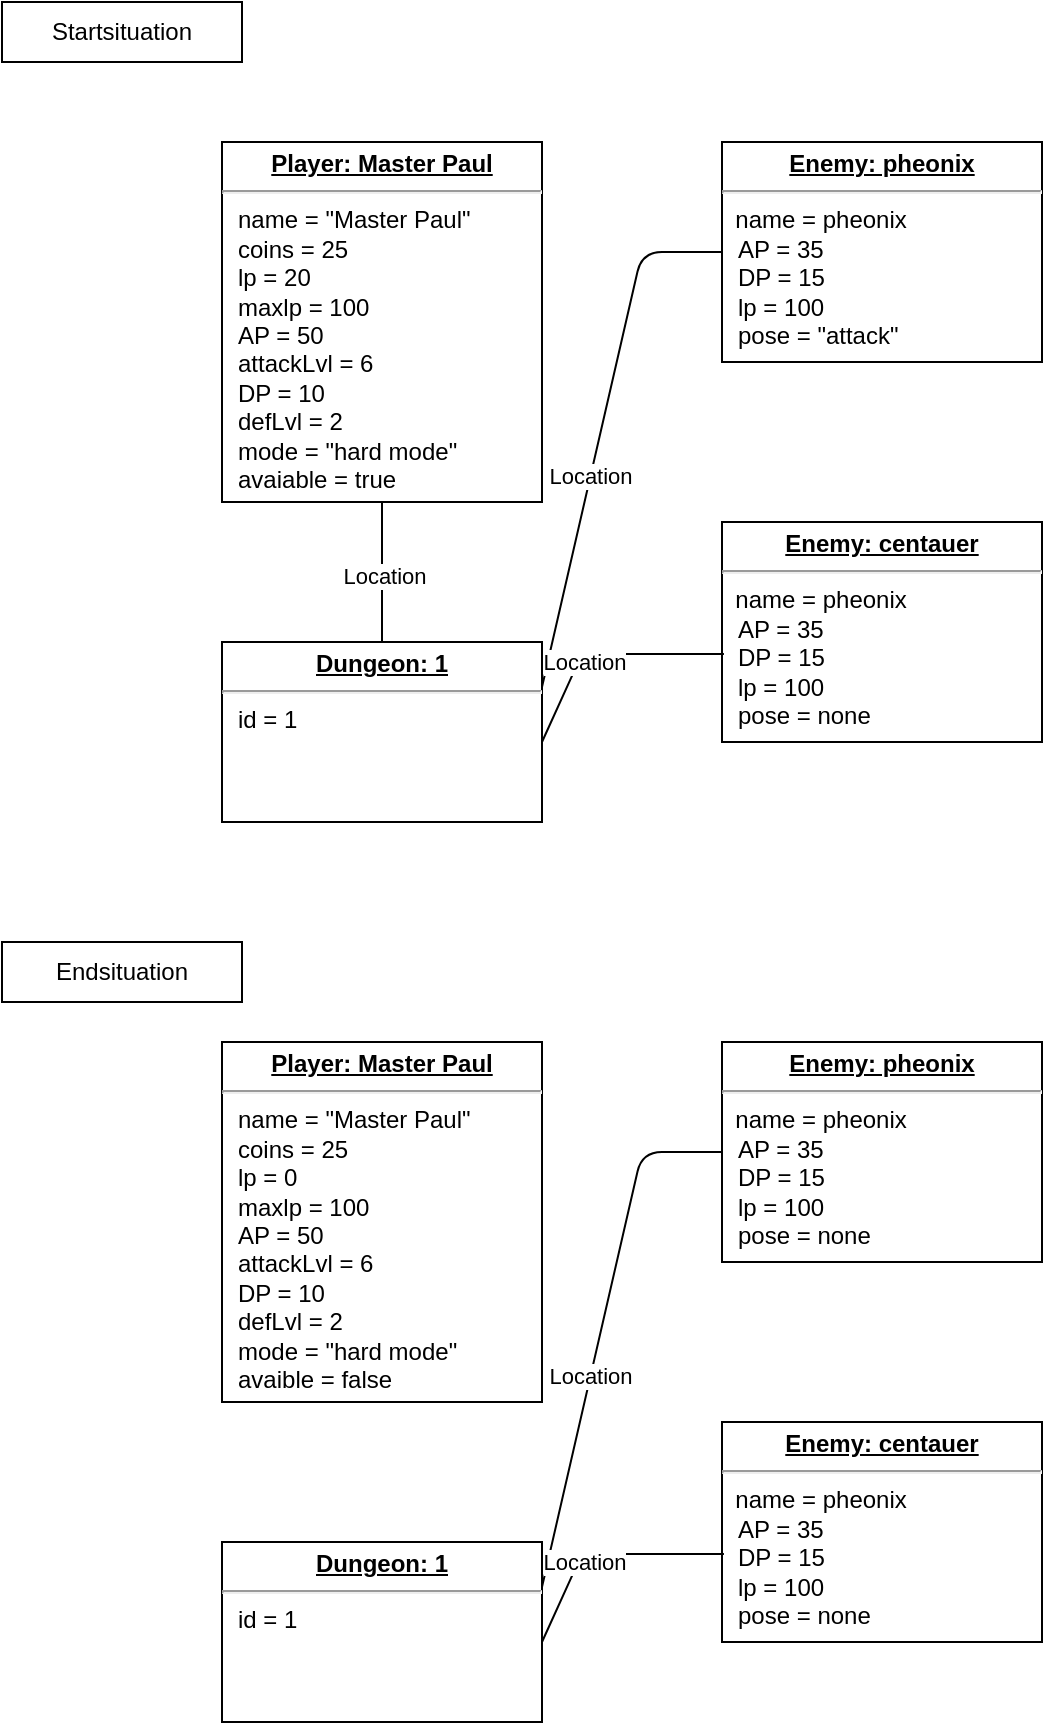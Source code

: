 <mxfile version="13.9.7" type="github">
  <diagram id="C5RBs43oDa-KdzZeNtuy" name="Page-1">
    <mxGraphModel dx="660" dy="949" grid="1" gridSize="10" guides="1" tooltips="1" connect="1" arrows="1" fold="1" page="1" pageScale="1" pageWidth="827" pageHeight="1169" math="0" shadow="0">
      <root>
        <mxCell id="WIyWlLk6GJQsqaUBKTNV-0" />
        <mxCell id="WIyWlLk6GJQsqaUBKTNV-1" parent="WIyWlLk6GJQsqaUBKTNV-0" />
        <mxCell id="Z8ADr5YYu6DzeI9jzL3d-13" value="&lt;p style=&quot;margin: 0px ; margin-top: 4px ; text-align: center ; text-decoration: underline&quot;&gt;&lt;b&gt;Player: Master Paul&lt;/b&gt;&lt;br&gt;&lt;/p&gt;&lt;hr&gt;&lt;p style=&quot;margin: 0px ; margin-left: 8px&quot;&gt;name = &quot;Master Paul&quot;&lt;br&gt;coins = 25&lt;/p&gt;&lt;p style=&quot;margin: 0px ; margin-left: 8px&quot;&gt;lp = 20&lt;/p&gt;&lt;p style=&quot;margin: 0px ; margin-left: 8px&quot;&gt;maxlp = 100&lt;/p&gt;&lt;p style=&quot;margin: 0px ; margin-left: 8px&quot;&gt;AP = 50&lt;br&gt;&lt;/p&gt;&lt;p style=&quot;margin: 0px ; margin-left: 8px&quot;&gt;attackLvl = 6&lt;/p&gt;&lt;p style=&quot;margin: 0px ; margin-left: 8px&quot;&gt;DP = 10&lt;/p&gt;&lt;p style=&quot;margin: 0px ; margin-left: 8px&quot;&gt;defLvl = 2&lt;br&gt;&lt;/p&gt;&lt;p style=&quot;margin: 0px ; margin-left: 8px&quot;&gt;mode = &quot;hard mode&quot;&lt;/p&gt;&lt;p style=&quot;margin: 0px ; margin-left: 8px&quot;&gt;avaiable = true&lt;br&gt;&lt;/p&gt;&lt;p style=&quot;margin: 0px ; margin-left: 8px&quot;&gt;&lt;br&gt;&lt;/p&gt;" style="verticalAlign=top;align=left;overflow=fill;fontSize=12;fontFamily=Helvetica;html=1;" vertex="1" parent="WIyWlLk6GJQsqaUBKTNV-1">
          <mxGeometry x="270" y="90" width="160" height="180" as="geometry" />
        </mxCell>
        <mxCell id="Z8ADr5YYu6DzeI9jzL3d-14" value="&lt;p style=&quot;margin: 0px ; margin-top: 4px ; text-align: center ; text-decoration: underline&quot;&gt;&lt;b&gt;Enemy: pheonix&lt;/b&gt;&lt;br&gt;&lt;/p&gt;&lt;hr&gt;&amp;nbsp; name = pheonix&lt;br&gt;&lt;p style=&quot;margin: 0px ; margin-left: 8px&quot;&gt;AP = 35&lt;br&gt;DP = 15&lt;/p&gt;&lt;p style=&quot;margin: 0px ; margin-left: 8px&quot;&gt;lp = 100&lt;/p&gt;&lt;p style=&quot;margin: 0px ; margin-left: 8px&quot;&gt;pose = &quot;attack&quot;&lt;br&gt;&lt;/p&gt;" style="verticalAlign=top;align=left;overflow=fill;fontSize=12;fontFamily=Helvetica;html=1;" vertex="1" parent="WIyWlLk6GJQsqaUBKTNV-1">
          <mxGeometry x="520" y="90" width="160" height="110" as="geometry" />
        </mxCell>
        <mxCell id="Z8ADr5YYu6DzeI9jzL3d-15" value="&lt;p style=&quot;margin: 0px ; margin-top: 4px ; text-align: center ; text-decoration: underline&quot;&gt;&lt;b&gt;Enemy: centauer&lt;/b&gt;&lt;br&gt;&lt;/p&gt;&lt;hr&gt;&amp;nbsp; name = pheonix&lt;br&gt;&lt;p style=&quot;margin: 0px ; margin-left: 8px&quot;&gt;AP = 35&lt;br&gt;DP = 15&lt;/p&gt;&lt;p style=&quot;margin: 0px ; margin-left: 8px&quot;&gt;lp = 100&lt;/p&gt;&lt;p style=&quot;margin: 0px ; margin-left: 8px&quot;&gt;pose = none&lt;br&gt;&lt;/p&gt;" style="verticalAlign=top;align=left;overflow=fill;fontSize=12;fontFamily=Helvetica;html=1;" vertex="1" parent="WIyWlLk6GJQsqaUBKTNV-1">
          <mxGeometry x="520" y="280" width="160" height="110" as="geometry" />
        </mxCell>
        <mxCell id="Z8ADr5YYu6DzeI9jzL3d-17" value="&lt;p style=&quot;margin: 0px ; margin-top: 4px ; text-align: center ; text-decoration: underline&quot;&gt;&lt;b&gt;Dungeon: 1&lt;/b&gt;&lt;br&gt;&lt;/p&gt;&lt;hr&gt;&lt;p style=&quot;margin: 0px ; margin-left: 8px&quot;&gt;id = 1&lt;/p&gt;" style="verticalAlign=top;align=left;overflow=fill;fontSize=12;fontFamily=Helvetica;html=1;" vertex="1" parent="WIyWlLk6GJQsqaUBKTNV-1">
          <mxGeometry x="270" y="340" width="160" height="90" as="geometry" />
        </mxCell>
        <mxCell id="Z8ADr5YYu6DzeI9jzL3d-19" value="" style="endArrow=none;html=1;entryX=0.5;entryY=1;entryDx=0;entryDy=0;exitX=0.5;exitY=0;exitDx=0;exitDy=0;" edge="1" parent="WIyWlLk6GJQsqaUBKTNV-1" source="Z8ADr5YYu6DzeI9jzL3d-17" target="Z8ADr5YYu6DzeI9jzL3d-13">
          <mxGeometry width="50" height="50" relative="1" as="geometry">
            <mxPoint x="330" y="320" as="sourcePoint" />
            <mxPoint x="380" y="270" as="targetPoint" />
          </mxGeometry>
        </mxCell>
        <mxCell id="Z8ADr5YYu6DzeI9jzL3d-22" value="Location" style="edgeLabel;html=1;align=center;verticalAlign=middle;resizable=0;points=[];" vertex="1" connectable="0" parent="Z8ADr5YYu6DzeI9jzL3d-19">
          <mxGeometry x="-0.044" y="-1" relative="1" as="geometry">
            <mxPoint as="offset" />
          </mxGeometry>
        </mxCell>
        <mxCell id="Z8ADr5YYu6DzeI9jzL3d-20" value="" style="endArrow=none;html=1;exitX=1;exitY=0.25;exitDx=0;exitDy=0;entryX=0;entryY=0.5;entryDx=0;entryDy=0;" edge="1" parent="WIyWlLk6GJQsqaUBKTNV-1" source="Z8ADr5YYu6DzeI9jzL3d-17" target="Z8ADr5YYu6DzeI9jzL3d-14">
          <mxGeometry width="50" height="50" relative="1" as="geometry">
            <mxPoint x="430" y="460" as="sourcePoint" />
            <mxPoint x="480" y="420" as="targetPoint" />
            <Array as="points">
              <mxPoint x="480" y="145" />
            </Array>
          </mxGeometry>
        </mxCell>
        <mxCell id="Z8ADr5YYu6DzeI9jzL3d-23" value="Location" style="edgeLabel;html=1;align=center;verticalAlign=middle;resizable=0;points=[];" vertex="1" connectable="0" parent="Z8ADr5YYu6DzeI9jzL3d-20">
          <mxGeometry x="-0.178" relative="1" as="geometry">
            <mxPoint as="offset" />
          </mxGeometry>
        </mxCell>
        <mxCell id="Z8ADr5YYu6DzeI9jzL3d-21" value="" style="endArrow=none;html=1;entryX=0.006;entryY=0.6;entryDx=0;entryDy=0;entryPerimeter=0;" edge="1" parent="WIyWlLk6GJQsqaUBKTNV-1" target="Z8ADr5YYu6DzeI9jzL3d-15">
          <mxGeometry width="50" height="50" relative="1" as="geometry">
            <mxPoint x="430" y="390" as="sourcePoint" />
            <mxPoint x="480" y="340" as="targetPoint" />
            <Array as="points">
              <mxPoint x="450" y="346" />
            </Array>
          </mxGeometry>
        </mxCell>
        <mxCell id="Z8ADr5YYu6DzeI9jzL3d-24" value="Location" style="edgeLabel;html=1;align=center;verticalAlign=middle;resizable=0;points=[];" vertex="1" connectable="0" parent="Z8ADr5YYu6DzeI9jzL3d-21">
          <mxGeometry x="-0.179" y="-4" relative="1" as="geometry">
            <mxPoint as="offset" />
          </mxGeometry>
        </mxCell>
        <mxCell id="Z8ADr5YYu6DzeI9jzL3d-25" value="&lt;p style=&quot;margin: 0px ; margin-top: 4px ; text-align: center ; text-decoration: underline&quot;&gt;&lt;b&gt;Player: Master Paul&lt;/b&gt;&lt;br&gt;&lt;/p&gt;&lt;hr&gt;&lt;p style=&quot;margin: 0px ; margin-left: 8px&quot;&gt;name = &quot;Master Paul&quot;&lt;br&gt;coins = 25&lt;/p&gt;&lt;p style=&quot;margin: 0px ; margin-left: 8px&quot;&gt;lp = 0&lt;br&gt;&lt;/p&gt;&lt;p style=&quot;margin: 0px ; margin-left: 8px&quot;&gt;maxlp = 100&lt;/p&gt;&lt;p style=&quot;margin: 0px ; margin-left: 8px&quot;&gt;AP = 50&lt;br&gt;&lt;/p&gt;&lt;p style=&quot;margin: 0px ; margin-left: 8px&quot;&gt;attackLvl = 6&lt;/p&gt;&lt;p style=&quot;margin: 0px ; margin-left: 8px&quot;&gt;DP = 10&lt;/p&gt;&lt;p style=&quot;margin: 0px ; margin-left: 8px&quot;&gt;defLvl = 2&lt;br&gt;&lt;/p&gt;&lt;p style=&quot;margin: 0px ; margin-left: 8px&quot;&gt;mode = &quot;hard mode&quot;&lt;/p&gt;&lt;p style=&quot;margin: 0px ; margin-left: 8px&quot;&gt;avaible = false&lt;br&gt;&lt;/p&gt;&lt;p style=&quot;margin: 0px ; margin-left: 8px&quot;&gt;&lt;br&gt;&lt;/p&gt;" style="verticalAlign=top;align=left;overflow=fill;fontSize=12;fontFamily=Helvetica;html=1;" vertex="1" parent="WIyWlLk6GJQsqaUBKTNV-1">
          <mxGeometry x="270" y="540" width="160" height="180" as="geometry" />
        </mxCell>
        <mxCell id="Z8ADr5YYu6DzeI9jzL3d-28" value="&lt;p style=&quot;margin: 0px ; margin-top: 4px ; text-align: center ; text-decoration: underline&quot;&gt;&lt;b&gt;Dungeon: 1&lt;/b&gt;&lt;br&gt;&lt;/p&gt;&lt;hr&gt;&lt;p style=&quot;margin: 0px ; margin-left: 8px&quot;&gt;id = 1&lt;/p&gt;" style="verticalAlign=top;align=left;overflow=fill;fontSize=12;fontFamily=Helvetica;html=1;" vertex="1" parent="WIyWlLk6GJQsqaUBKTNV-1">
          <mxGeometry x="270" y="790" width="160" height="90" as="geometry" />
        </mxCell>
        <mxCell id="Z8ADr5YYu6DzeI9jzL3d-35" value="Startsituation" style="rounded=0;whiteSpace=wrap;html=1;" vertex="1" parent="WIyWlLk6GJQsqaUBKTNV-1">
          <mxGeometry x="160" y="20" width="120" height="30" as="geometry" />
        </mxCell>
        <mxCell id="Z8ADr5YYu6DzeI9jzL3d-36" value="Endsituation" style="rounded=0;whiteSpace=wrap;html=1;" vertex="1" parent="WIyWlLk6GJQsqaUBKTNV-1">
          <mxGeometry x="160" y="490" width="120" height="30" as="geometry" />
        </mxCell>
        <mxCell id="Z8ADr5YYu6DzeI9jzL3d-37" value="&lt;p style=&quot;margin: 0px ; margin-top: 4px ; text-align: center ; text-decoration: underline&quot;&gt;&lt;b&gt;Enemy: pheonix&lt;/b&gt;&lt;br&gt;&lt;/p&gt;&lt;hr&gt;&amp;nbsp; name = pheonix&lt;br&gt;&lt;p style=&quot;margin: 0px ; margin-left: 8px&quot;&gt;AP = 35&lt;br&gt;DP = 15&lt;/p&gt;&lt;p style=&quot;margin: 0px ; margin-left: 8px&quot;&gt;lp = 100&lt;/p&gt;&lt;p style=&quot;margin: 0px ; margin-left: 8px&quot;&gt;pose = none&lt;br&gt;&lt;/p&gt;" style="verticalAlign=top;align=left;overflow=fill;fontSize=12;fontFamily=Helvetica;html=1;" vertex="1" parent="WIyWlLk6GJQsqaUBKTNV-1">
          <mxGeometry x="520" y="540" width="160" height="110" as="geometry" />
        </mxCell>
        <mxCell id="Z8ADr5YYu6DzeI9jzL3d-38" value="&lt;p style=&quot;margin: 0px ; margin-top: 4px ; text-align: center ; text-decoration: underline&quot;&gt;&lt;b&gt;Enemy: centauer&lt;/b&gt;&lt;br&gt;&lt;/p&gt;&lt;hr&gt;&amp;nbsp; name = pheonix&lt;br&gt;&lt;p style=&quot;margin: 0px ; margin-left: 8px&quot;&gt;AP = 35&lt;br&gt;DP = 15&lt;/p&gt;&lt;p style=&quot;margin: 0px ; margin-left: 8px&quot;&gt;lp = 100&lt;/p&gt;&lt;p style=&quot;margin: 0px ; margin-left: 8px&quot;&gt;pose = none&lt;br&gt;&lt;/p&gt;" style="verticalAlign=top;align=left;overflow=fill;fontSize=12;fontFamily=Helvetica;html=1;" vertex="1" parent="WIyWlLk6GJQsqaUBKTNV-1">
          <mxGeometry x="520" y="730" width="160" height="110" as="geometry" />
        </mxCell>
        <mxCell id="Z8ADr5YYu6DzeI9jzL3d-39" value="" style="endArrow=none;html=1;exitX=1;exitY=0.25;exitDx=0;exitDy=0;entryX=0;entryY=0.5;entryDx=0;entryDy=0;" edge="1" parent="WIyWlLk6GJQsqaUBKTNV-1" target="Z8ADr5YYu6DzeI9jzL3d-37">
          <mxGeometry width="50" height="50" relative="1" as="geometry">
            <mxPoint x="430" y="812.5" as="sourcePoint" />
            <mxPoint x="480" y="870" as="targetPoint" />
            <Array as="points">
              <mxPoint x="480" y="595" />
            </Array>
          </mxGeometry>
        </mxCell>
        <mxCell id="Z8ADr5YYu6DzeI9jzL3d-40" value="Location" style="edgeLabel;html=1;align=center;verticalAlign=middle;resizable=0;points=[];" vertex="1" connectable="0" parent="Z8ADr5YYu6DzeI9jzL3d-39">
          <mxGeometry x="-0.178" relative="1" as="geometry">
            <mxPoint as="offset" />
          </mxGeometry>
        </mxCell>
        <mxCell id="Z8ADr5YYu6DzeI9jzL3d-41" value="" style="endArrow=none;html=1;entryX=0.006;entryY=0.6;entryDx=0;entryDy=0;entryPerimeter=0;" edge="1" parent="WIyWlLk6GJQsqaUBKTNV-1" target="Z8ADr5YYu6DzeI9jzL3d-38">
          <mxGeometry width="50" height="50" relative="1" as="geometry">
            <mxPoint x="430" y="840" as="sourcePoint" />
            <mxPoint x="480" y="790" as="targetPoint" />
            <Array as="points">
              <mxPoint x="450" y="796" />
            </Array>
          </mxGeometry>
        </mxCell>
        <mxCell id="Z8ADr5YYu6DzeI9jzL3d-42" value="Location" style="edgeLabel;html=1;align=center;verticalAlign=middle;resizable=0;points=[];" vertex="1" connectable="0" parent="Z8ADr5YYu6DzeI9jzL3d-41">
          <mxGeometry x="-0.179" y="-4" relative="1" as="geometry">
            <mxPoint as="offset" />
          </mxGeometry>
        </mxCell>
      </root>
    </mxGraphModel>
  </diagram>
</mxfile>
